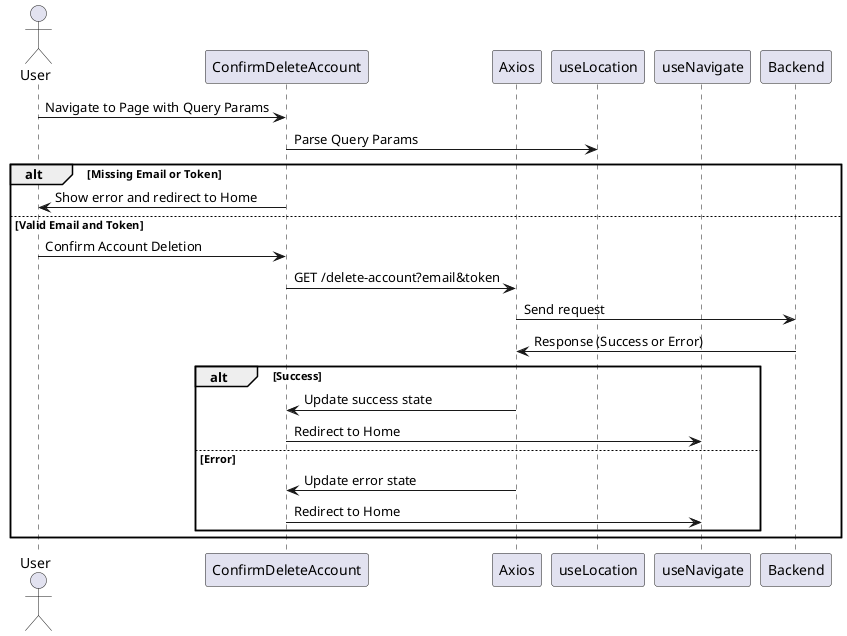 
@startuml
actor User
participant ConfirmDeleteAccount
participant Axios
participant useLocation
participant useNavigate

User -> ConfirmDeleteAccount: Navigate to Page with Query Params
ConfirmDeleteAccount -> useLocation: Parse Query Params
alt Missing Email or Token
    ConfirmDeleteAccount -> User: Show error and redirect to Home
else Valid Email and Token
    User -> ConfirmDeleteAccount: Confirm Account Deletion
    ConfirmDeleteAccount -> Axios: GET /delete-account?email&token
    Axios -> Backend: Send request
    Backend -> Axios: Response (Success or Error)
    alt Success
        Axios -> ConfirmDeleteAccount: Update success state
        ConfirmDeleteAccount -> useNavigate: Redirect to Home
    else Error
        Axios -> ConfirmDeleteAccount: Update error state
        ConfirmDeleteAccount -> useNavigate: Redirect to Home
    end
end
@enduml

